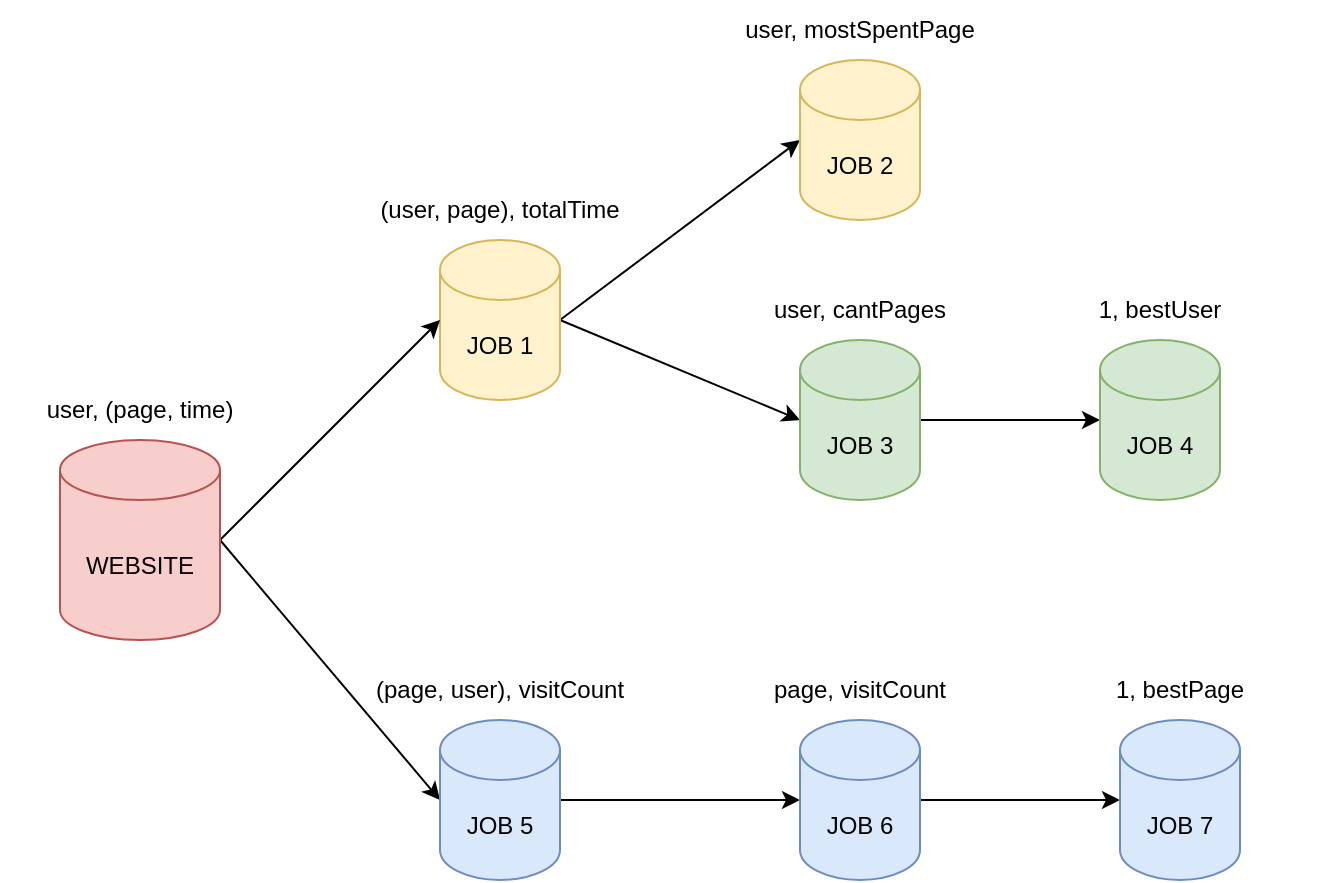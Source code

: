 <mxfile version="20.3.2" type="github">
  <diagram id="bfskxefYdFQJ0mDfXa8f" name="Página-1">
    <mxGraphModel dx="868" dy="486" grid="1" gridSize="10" guides="1" tooltips="1" connect="1" arrows="1" fold="1" page="1" pageScale="1" pageWidth="827" pageHeight="1169" math="0" shadow="0">
      <root>
        <mxCell id="0" />
        <mxCell id="1" parent="0" />
        <mxCell id="x0lr9hv4-30PG09aoyXd-5" style="rounded=0;orthogonalLoop=1;jettySize=auto;html=1;exitX=1;exitY=0.5;exitDx=0;exitDy=0;exitPerimeter=0;entryX=0;entryY=0.5;entryDx=0;entryDy=0;entryPerimeter=0;" parent="1" source="x0lr9hv4-30PG09aoyXd-1" target="x0lr9hv4-30PG09aoyXd-2" edge="1">
          <mxGeometry relative="1" as="geometry" />
        </mxCell>
        <mxCell id="x0lr9hv4-30PG09aoyXd-10" style="edgeStyle=none;rounded=0;orthogonalLoop=1;jettySize=auto;html=1;exitX=1;exitY=0.5;exitDx=0;exitDy=0;exitPerimeter=0;entryX=0;entryY=0.5;entryDx=0;entryDy=0;entryPerimeter=0;" parent="1" source="x0lr9hv4-30PG09aoyXd-1" target="x0lr9hv4-30PG09aoyXd-7" edge="1">
          <mxGeometry relative="1" as="geometry" />
        </mxCell>
        <mxCell id="x0lr9hv4-30PG09aoyXd-1" value="JOB 1" style="shape=cylinder3;whiteSpace=wrap;html=1;boundedLbl=1;backgroundOutline=1;size=15;fillColor=#fff2cc;strokeColor=#d6b656;" parent="1" vertex="1">
          <mxGeometry x="250" y="170" width="60" height="80" as="geometry" />
        </mxCell>
        <mxCell id="x0lr9hv4-30PG09aoyXd-2" value="JOB 2" style="shape=cylinder3;whiteSpace=wrap;html=1;boundedLbl=1;backgroundOutline=1;size=15;fillColor=#fff2cc;strokeColor=#d6b656;" parent="1" vertex="1">
          <mxGeometry x="430" y="80" width="60" height="80" as="geometry" />
        </mxCell>
        <mxCell id="x0lr9hv4-30PG09aoyXd-4" value="(user, page), totalTime" style="text;html=1;strokeColor=none;fillColor=none;align=center;verticalAlign=middle;whiteSpace=wrap;rounded=0;" parent="1" vertex="1">
          <mxGeometry x="210" y="140" width="140" height="30" as="geometry" />
        </mxCell>
        <mxCell id="x0lr9hv4-30PG09aoyXd-9" style="edgeStyle=none;rounded=0;orthogonalLoop=1;jettySize=auto;html=1;exitX=1;exitY=0.5;exitDx=0;exitDy=0;exitPerimeter=0;entryX=0;entryY=0.5;entryDx=0;entryDy=0;entryPerimeter=0;" parent="1" source="x0lr9hv4-30PG09aoyXd-7" target="x0lr9hv4-30PG09aoyXd-8" edge="1">
          <mxGeometry relative="1" as="geometry" />
        </mxCell>
        <mxCell id="x0lr9hv4-30PG09aoyXd-7" value="JOB 3" style="shape=cylinder3;whiteSpace=wrap;html=1;boundedLbl=1;backgroundOutline=1;size=15;fillColor=#d5e8d4;strokeColor=#82b366;" parent="1" vertex="1">
          <mxGeometry x="430" y="220" width="60" height="80" as="geometry" />
        </mxCell>
        <mxCell id="x0lr9hv4-30PG09aoyXd-8" value="JOB 4" style="shape=cylinder3;whiteSpace=wrap;html=1;boundedLbl=1;backgroundOutline=1;size=15;fillColor=#d5e8d4;strokeColor=#82b366;" parent="1" vertex="1">
          <mxGeometry x="580" y="220" width="60" height="80" as="geometry" />
        </mxCell>
        <mxCell id="x0lr9hv4-30PG09aoyXd-11" value="user, mostSpentPage" style="text;html=1;strokeColor=none;fillColor=none;align=center;verticalAlign=middle;whiteSpace=wrap;rounded=0;" parent="1" vertex="1">
          <mxGeometry x="390" y="50" width="140" height="30" as="geometry" />
        </mxCell>
        <mxCell id="x0lr9hv4-30PG09aoyXd-12" value="user, cantPages" style="text;html=1;strokeColor=none;fillColor=none;align=center;verticalAlign=middle;whiteSpace=wrap;rounded=0;" parent="1" vertex="1">
          <mxGeometry x="390" y="190" width="140" height="30" as="geometry" />
        </mxCell>
        <mxCell id="x0lr9hv4-30PG09aoyXd-13" value="1, bestUser" style="text;html=1;strokeColor=none;fillColor=none;align=center;verticalAlign=middle;whiteSpace=wrap;rounded=0;" parent="1" vertex="1">
          <mxGeometry x="540" y="190" width="140" height="30" as="geometry" />
        </mxCell>
        <mxCell id="x0lr9hv4-30PG09aoyXd-15" style="edgeStyle=none;rounded=0;orthogonalLoop=1;jettySize=auto;html=1;exitX=1;exitY=0.5;exitDx=0;exitDy=0;exitPerimeter=0;entryX=0;entryY=0.5;entryDx=0;entryDy=0;entryPerimeter=0;" parent="1" source="x0lr9hv4-30PG09aoyXd-14" target="x0lr9hv4-30PG09aoyXd-1" edge="1">
          <mxGeometry relative="1" as="geometry" />
        </mxCell>
        <mxCell id="aqEPKmFh9x0HgbWIsWhi-3" style="edgeStyle=none;rounded=0;orthogonalLoop=1;jettySize=auto;html=1;exitX=1;exitY=0.5;exitDx=0;exitDy=0;exitPerimeter=0;entryX=0;entryY=0.5;entryDx=0;entryDy=0;entryPerimeter=0;" edge="1" parent="1" source="x0lr9hv4-30PG09aoyXd-14" target="aqEPKmFh9x0HgbWIsWhi-1">
          <mxGeometry relative="1" as="geometry" />
        </mxCell>
        <mxCell id="x0lr9hv4-30PG09aoyXd-14" value="WEBSITE" style="shape=cylinder3;whiteSpace=wrap;html=1;boundedLbl=1;backgroundOutline=1;size=15;fillColor=#f8cecc;strokeColor=#b85450;" parent="1" vertex="1">
          <mxGeometry x="60" y="270" width="80" height="100" as="geometry" />
        </mxCell>
        <mxCell id="x0lr9hv4-30PG09aoyXd-16" value="user, (page, time)" style="text;html=1;strokeColor=none;fillColor=none;align=center;verticalAlign=middle;whiteSpace=wrap;rounded=0;" parent="1" vertex="1">
          <mxGeometry x="30" y="240" width="140" height="30" as="geometry" />
        </mxCell>
        <mxCell id="aqEPKmFh9x0HgbWIsWhi-6" style="edgeStyle=none;rounded=0;orthogonalLoop=1;jettySize=auto;html=1;exitX=1;exitY=0.5;exitDx=0;exitDy=0;exitPerimeter=0;entryX=0;entryY=0.5;entryDx=0;entryDy=0;entryPerimeter=0;" edge="1" parent="1" source="aqEPKmFh9x0HgbWIsWhi-1" target="aqEPKmFh9x0HgbWIsWhi-4">
          <mxGeometry relative="1" as="geometry" />
        </mxCell>
        <mxCell id="aqEPKmFh9x0HgbWIsWhi-1" value="JOB 5" style="shape=cylinder3;whiteSpace=wrap;html=1;boundedLbl=1;backgroundOutline=1;size=15;fillColor=#dae8fc;strokeColor=#6c8ebf;" vertex="1" parent="1">
          <mxGeometry x="250" y="410" width="60" height="80" as="geometry" />
        </mxCell>
        <mxCell id="aqEPKmFh9x0HgbWIsWhi-2" value="(page, user), visitCount" style="text;html=1;strokeColor=none;fillColor=none;align=center;verticalAlign=middle;whiteSpace=wrap;rounded=0;" vertex="1" parent="1">
          <mxGeometry x="210" y="380" width="140" height="30" as="geometry" />
        </mxCell>
        <mxCell id="aqEPKmFh9x0HgbWIsWhi-8" style="edgeStyle=none;rounded=0;orthogonalLoop=1;jettySize=auto;html=1;exitX=1;exitY=0.5;exitDx=0;exitDy=0;exitPerimeter=0;entryX=0;entryY=0.5;entryDx=0;entryDy=0;entryPerimeter=0;" edge="1" parent="1" source="aqEPKmFh9x0HgbWIsWhi-4" target="aqEPKmFh9x0HgbWIsWhi-7">
          <mxGeometry relative="1" as="geometry" />
        </mxCell>
        <mxCell id="aqEPKmFh9x0HgbWIsWhi-4" value="JOB 6" style="shape=cylinder3;whiteSpace=wrap;html=1;boundedLbl=1;backgroundOutline=1;size=15;fillColor=#dae8fc;strokeColor=#6c8ebf;" vertex="1" parent="1">
          <mxGeometry x="430" y="410" width="60" height="80" as="geometry" />
        </mxCell>
        <mxCell id="aqEPKmFh9x0HgbWIsWhi-5" value="page, visitCount" style="text;html=1;strokeColor=none;fillColor=none;align=center;verticalAlign=middle;whiteSpace=wrap;rounded=0;" vertex="1" parent="1">
          <mxGeometry x="390" y="380" width="140" height="30" as="geometry" />
        </mxCell>
        <mxCell id="aqEPKmFh9x0HgbWIsWhi-7" value="JOB 7" style="shape=cylinder3;whiteSpace=wrap;html=1;boundedLbl=1;backgroundOutline=1;size=15;fillColor=#dae8fc;strokeColor=#6c8ebf;" vertex="1" parent="1">
          <mxGeometry x="590" y="410" width="60" height="80" as="geometry" />
        </mxCell>
        <mxCell id="aqEPKmFh9x0HgbWIsWhi-9" value="1, bestPage" style="text;html=1;strokeColor=none;fillColor=none;align=center;verticalAlign=middle;whiteSpace=wrap;rounded=0;" vertex="1" parent="1">
          <mxGeometry x="550" y="380" width="140" height="30" as="geometry" />
        </mxCell>
      </root>
    </mxGraphModel>
  </diagram>
</mxfile>
